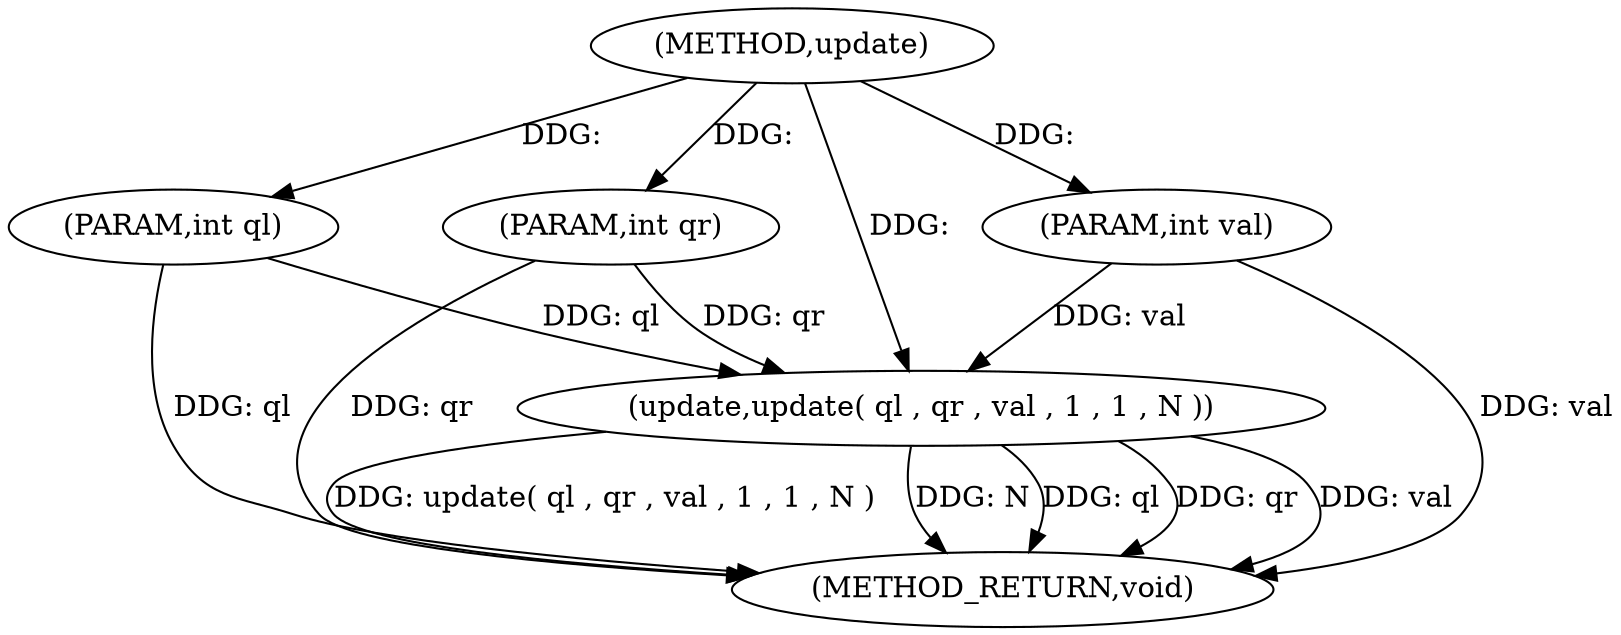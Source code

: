 digraph "update" {  
"1000632" [label = "(METHOD,update)" ]
"1000644" [label = "(METHOD_RETURN,void)" ]
"1000633" [label = "(PARAM,int ql)" ]
"1000634" [label = "(PARAM,int qr)" ]
"1000635" [label = "(PARAM,int val)" ]
"1000637" [label = "(update,update( ql , qr , val , 1 , 1 , N ))" ]
  "1000633" -> "1000644"  [ label = "DDG: ql"] 
  "1000634" -> "1000644"  [ label = "DDG: qr"] 
  "1000635" -> "1000644"  [ label = "DDG: val"] 
  "1000637" -> "1000644"  [ label = "DDG: ql"] 
  "1000637" -> "1000644"  [ label = "DDG: qr"] 
  "1000637" -> "1000644"  [ label = "DDG: val"] 
  "1000637" -> "1000644"  [ label = "DDG: update( ql , qr , val , 1 , 1 , N )"] 
  "1000637" -> "1000644"  [ label = "DDG: N"] 
  "1000632" -> "1000633"  [ label = "DDG: "] 
  "1000632" -> "1000634"  [ label = "DDG: "] 
  "1000632" -> "1000635"  [ label = "DDG: "] 
  "1000633" -> "1000637"  [ label = "DDG: ql"] 
  "1000632" -> "1000637"  [ label = "DDG: "] 
  "1000634" -> "1000637"  [ label = "DDG: qr"] 
  "1000635" -> "1000637"  [ label = "DDG: val"] 
}
